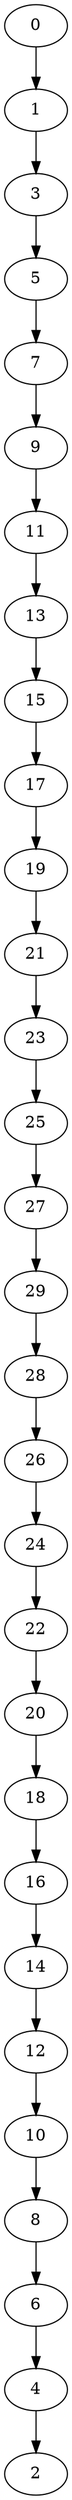 digraph {
	0 [label=0]
	1 [label=1]
	3 [label=3]
	5 [label=5]
	7 [label=7]
	9 [label=9]
	11 [label=11]
	13 [label=13]
	15 [label=15]
	17 [label=17]
	19 [label=19]
	21 [label=21]
	23 [label=23]
	25 [label=25]
	27 [label=27]
	29 [label=29]
	28 [label=28]
	26 [label=26]
	24 [label=24]
	22 [label=22]
	20 [label=20]
	18 [label=18]
	16 [label=16]
	14 [label=14]
	12 [label=12]
	10 [label=10]
	8 [label=8]
	6 [label=6]
	4 [label=4]
	2 [label=2]
	0 -> 1
	1 -> 3
	3 -> 5
	5 -> 7
	7 -> 9
	9 -> 11
	11 -> 13
	13 -> 15
	15 -> 17
	17 -> 19
	19 -> 21
	21 -> 23
	23 -> 25
	25 -> 27
	27 -> 29
	29 -> 28
	28 -> 26
	26 -> 24
	24 -> 22
	22 -> 20
	20 -> 18
	18 -> 16
	16 -> 14
	14 -> 12
	12 -> 10
	10 -> 8
	8 -> 6
	6 -> 4
	4 -> 2
}
